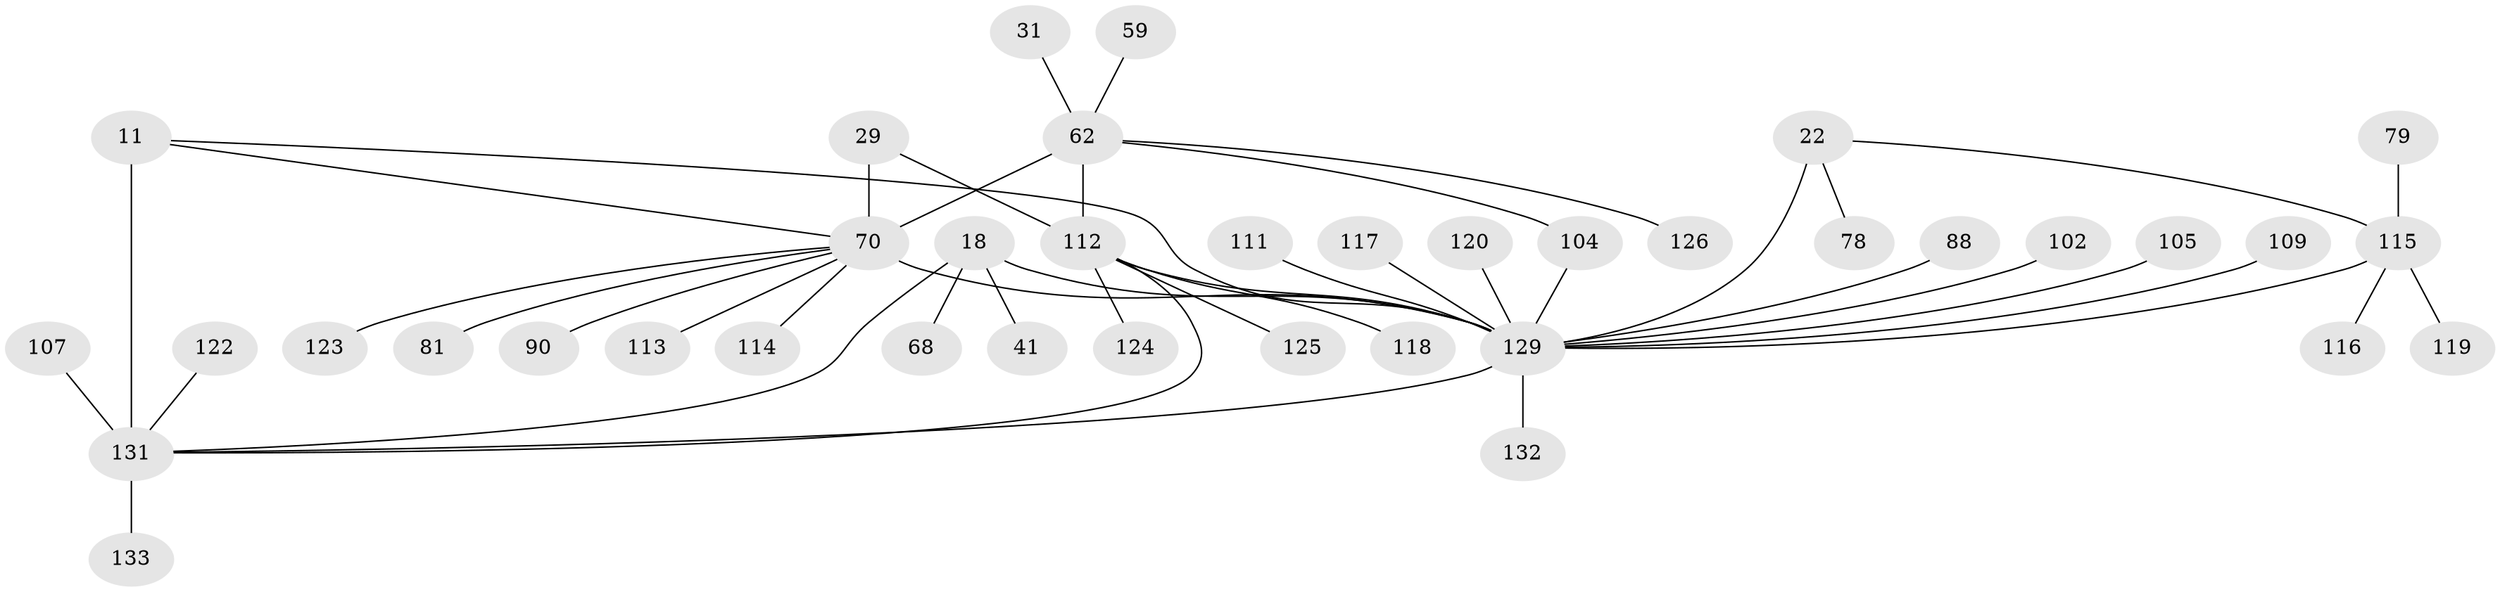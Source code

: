 // original degree distribution, {13: 0.022556390977443608, 8: 0.03007518796992481, 12: 0.007518796992481203, 7: 0.045112781954887216, 10: 0.03759398496240601, 5: 0.015037593984962405, 6: 0.03007518796992481, 9: 0.015037593984962405, 11: 0.022556390977443608, 1: 0.5939849624060151, 2: 0.12030075187969924, 3: 0.05263157894736842, 4: 0.007518796992481203}
// Generated by graph-tools (version 1.1) at 2025/57/03/04/25 21:57:13]
// undirected, 39 vertices, 46 edges
graph export_dot {
graph [start="1"]
  node [color=gray90,style=filled];
  11 [super="+10"];
  18 [super="+14"];
  22 [super="+21"];
  29 [super="+25"];
  31;
  41;
  59;
  62 [super="+6"];
  68;
  70 [super="+27+43+30+44+60"];
  78;
  79;
  81;
  88;
  90;
  102;
  104;
  105;
  107;
  109 [super="+72"];
  111;
  112 [super="+37+106+82+50+57+58+96+5+92+93+101+108+110"];
  113 [super="+53"];
  114;
  115 [super="+67"];
  116;
  117;
  118;
  119 [super="+76"];
  120;
  122;
  123;
  124 [super="+80"];
  125 [super="+91"];
  126;
  129 [super="+128+73+16+38+63+75+89+55+56+61+74+83+86"];
  131 [super="+46+130+51+66+69+71+77+84+95+98+99+100+103"];
  132;
  133;
  11 -- 131 [weight=8];
  11 -- 129;
  11 -- 70;
  18 -- 41;
  18 -- 68;
  18 -- 131;
  18 -- 129 [weight=8];
  22 -- 78;
  22 -- 129 [weight=5];
  22 -- 115 [weight=4];
  29 -- 112;
  29 -- 70 [weight=8];
  31 -- 62;
  59 -- 62;
  62 -- 104;
  62 -- 112 [weight=8];
  62 -- 126;
  62 -- 70 [weight=2];
  70 -- 129 [weight=4];
  70 -- 81;
  70 -- 113;
  70 -- 90;
  70 -- 123;
  70 -- 114;
  79 -- 115;
  88 -- 129;
  102 -- 129;
  104 -- 129;
  105 -- 129;
  107 -- 131;
  109 -- 129;
  111 -- 129;
  112 -- 131 [weight=2];
  112 -- 118;
  112 -- 124;
  112 -- 125;
  112 -- 129 [weight=2];
  115 -- 129 [weight=5];
  115 -- 116;
  115 -- 119;
  117 -- 129;
  120 -- 129;
  122 -- 131;
  129 -- 132;
  129 -- 131 [weight=2];
  131 -- 133;
}
